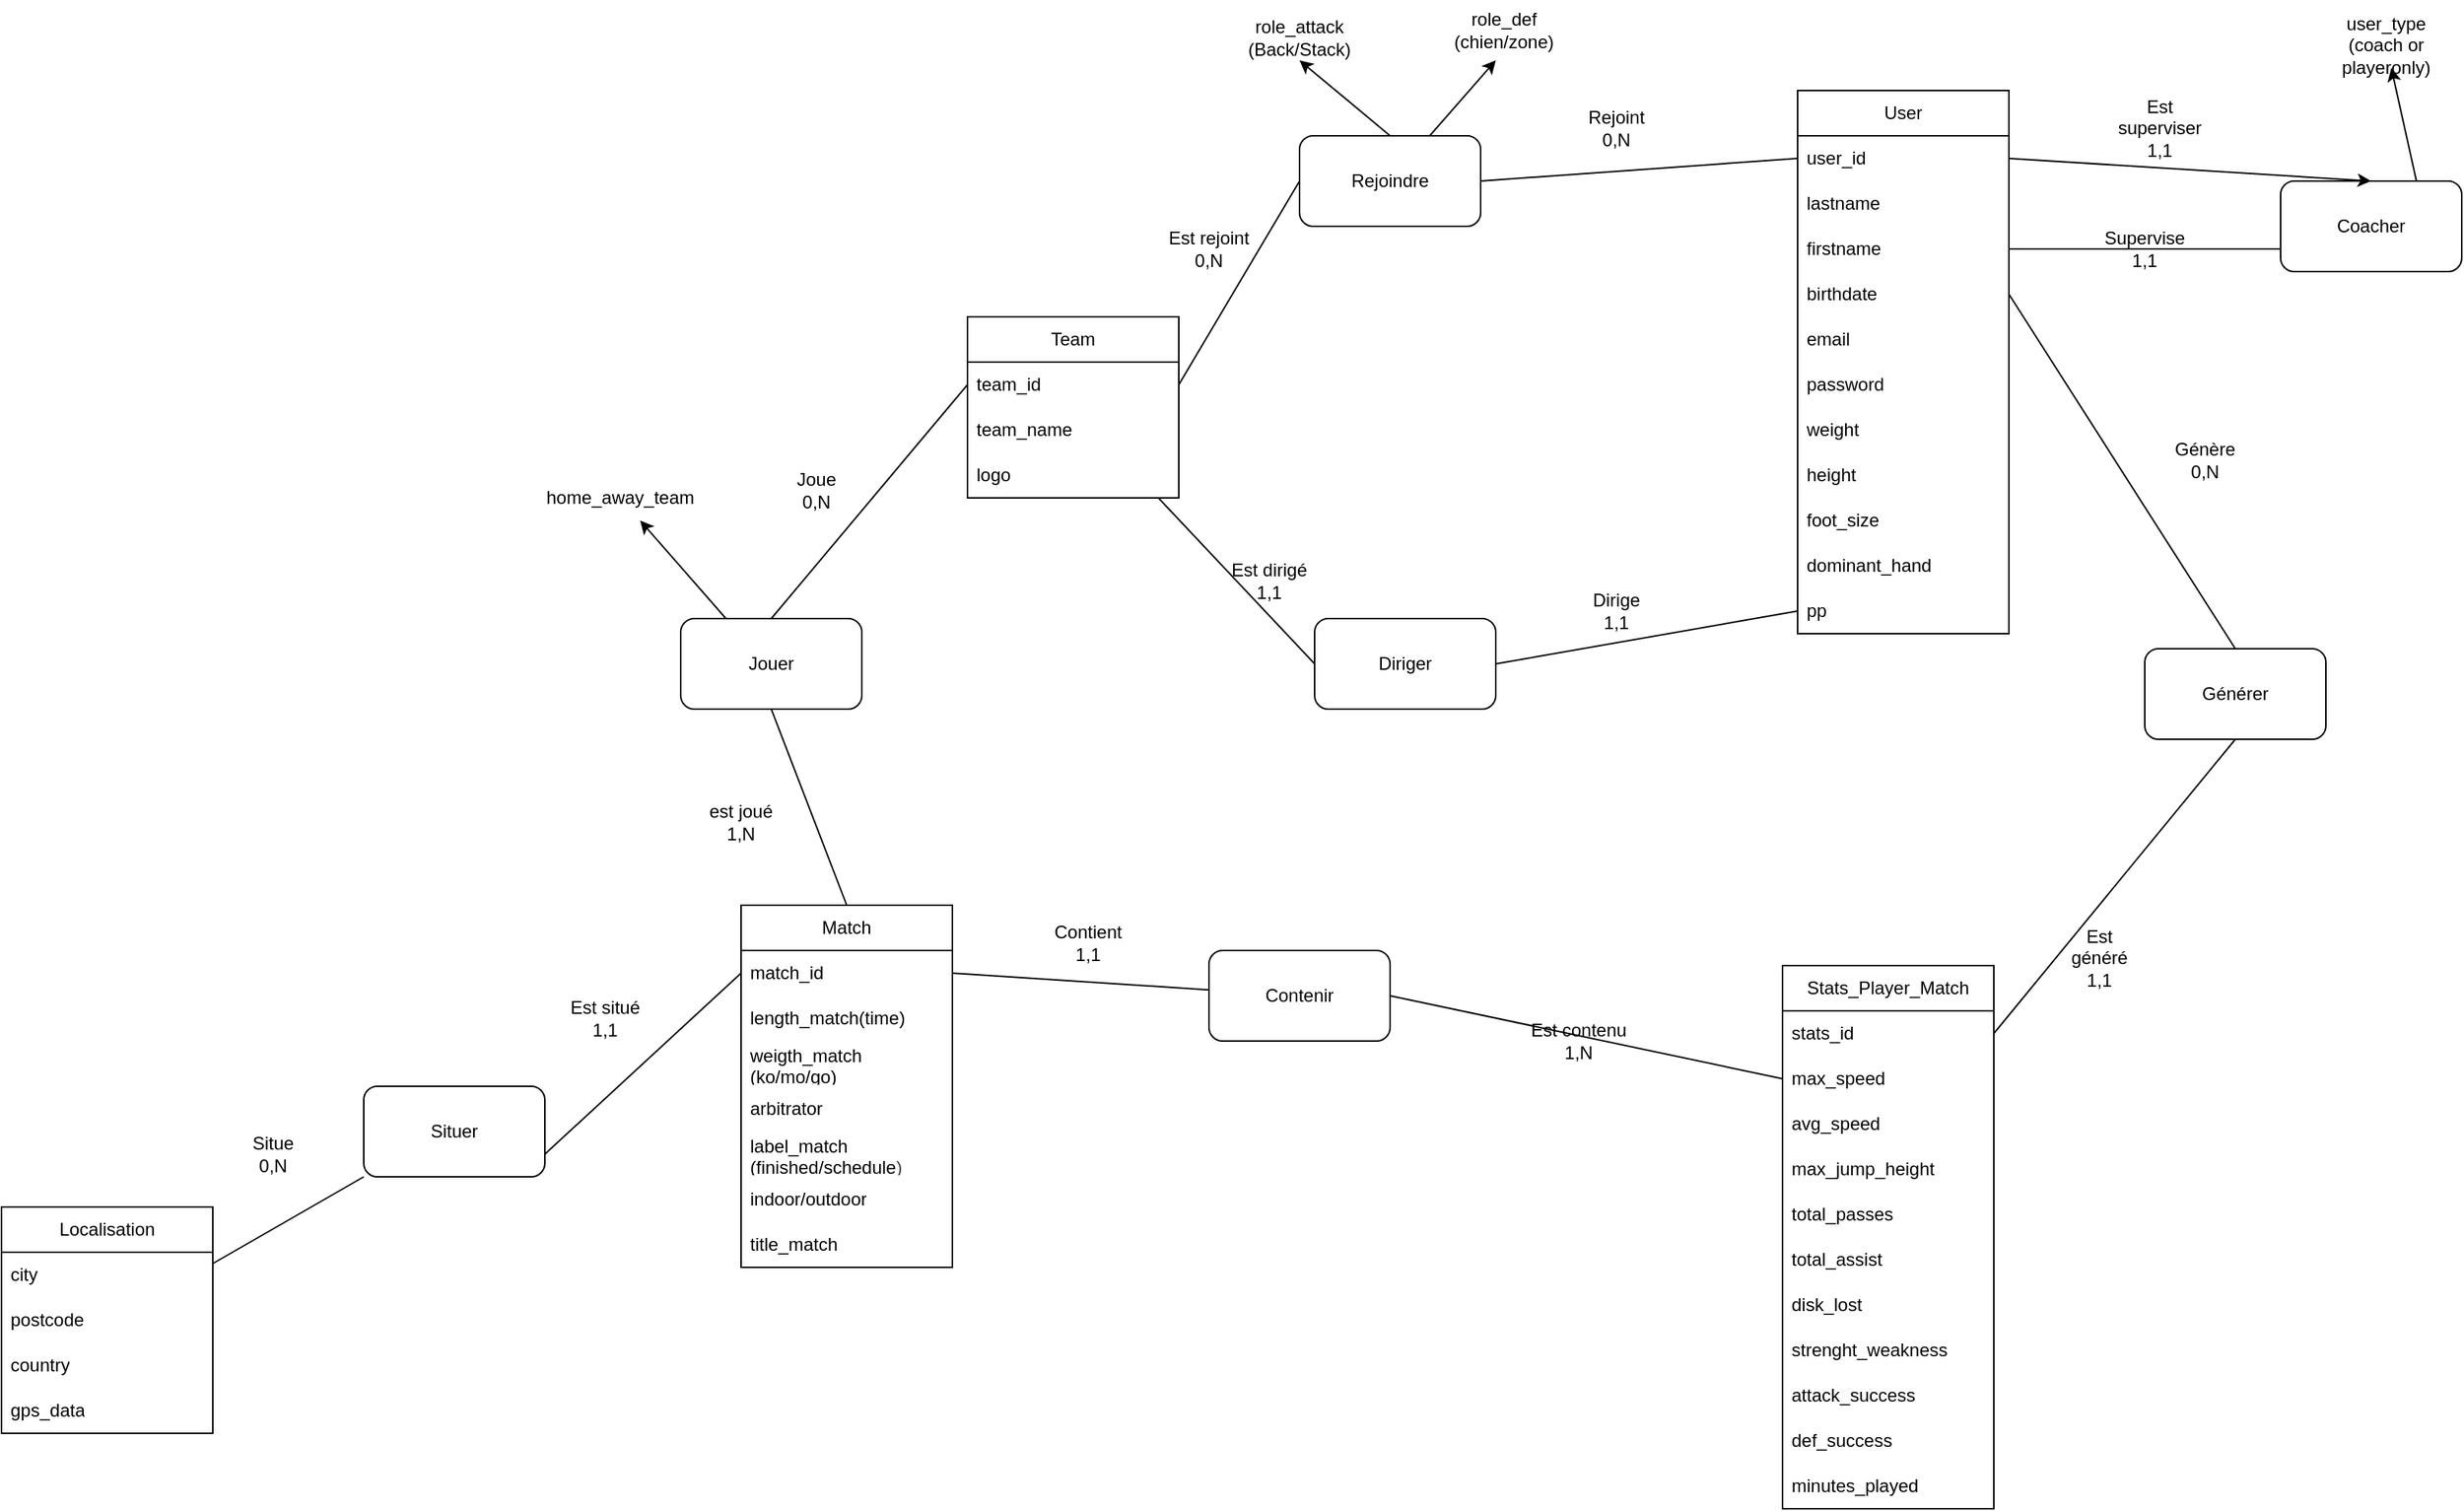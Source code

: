 <mxfile>
    <diagram id="BAqMbbVPzIPIzSqnoFR1" name="Page-1">
        <mxGraphModel dx="1514" dy="2098" grid="1" gridSize="10" guides="1" tooltips="1" connect="1" arrows="1" fold="1" page="1" pageScale="1" pageWidth="850" pageHeight="1100" math="0" shadow="0">
            <root>
                <mxCell id="0"/>
                <mxCell id="1" parent="0"/>
                <mxCell id="2" value="Stats_Player_Match" style="swimlane;fontStyle=0;childLayout=stackLayout;horizontal=1;startSize=30;horizontalStack=0;resizeParent=1;resizeParentMax=0;resizeLast=0;collapsible=1;marginBottom=0;whiteSpace=wrap;html=1;" parent="1" vertex="1">
                    <mxGeometry x="370" y="250" width="140" height="360" as="geometry"/>
                </mxCell>
                <mxCell id="119" value="stats_id" style="text;strokeColor=none;fillColor=none;align=left;verticalAlign=middle;spacingLeft=4;spacingRight=4;overflow=hidden;points=[[0,0.5],[1,0.5]];portConstraint=eastwest;rotatable=0;whiteSpace=wrap;html=1;" parent="2" vertex="1">
                    <mxGeometry y="30" width="140" height="30" as="geometry"/>
                </mxCell>
                <mxCell id="4" value="max_speed" style="text;strokeColor=none;fillColor=none;align=left;verticalAlign=middle;spacingLeft=4;spacingRight=4;overflow=hidden;points=[[0,0.5],[1,0.5]];portConstraint=eastwest;rotatable=0;whiteSpace=wrap;html=1;" parent="2" vertex="1">
                    <mxGeometry y="60" width="140" height="30" as="geometry"/>
                </mxCell>
                <mxCell id="52" value="avg_speed" style="text;strokeColor=none;fillColor=none;align=left;verticalAlign=middle;spacingLeft=4;spacingRight=4;overflow=hidden;points=[[0,0.5],[1,0.5]];portConstraint=eastwest;rotatable=0;whiteSpace=wrap;html=1;" parent="2" vertex="1">
                    <mxGeometry y="90" width="140" height="30" as="geometry"/>
                </mxCell>
                <mxCell id="5" value="max_jump_height" style="text;strokeColor=none;fillColor=none;align=left;verticalAlign=middle;spacingLeft=4;spacingRight=4;overflow=hidden;points=[[0,0.5],[1,0.5]];portConstraint=eastwest;rotatable=0;whiteSpace=wrap;html=1;" parent="2" vertex="1">
                    <mxGeometry y="120" width="140" height="30" as="geometry"/>
                </mxCell>
                <mxCell id="45" value="total_passes" style="text;strokeColor=none;fillColor=none;align=left;verticalAlign=middle;spacingLeft=4;spacingRight=4;overflow=hidden;points=[[0,0.5],[1,0.5]];portConstraint=eastwest;rotatable=0;whiteSpace=wrap;html=1;" parent="2" vertex="1">
                    <mxGeometry y="150" width="140" height="30" as="geometry"/>
                </mxCell>
                <mxCell id="44" value="total_assist" style="text;strokeColor=none;fillColor=none;align=left;verticalAlign=middle;spacingLeft=4;spacingRight=4;overflow=hidden;points=[[0,0.5],[1,0.5]];portConstraint=eastwest;rotatable=0;whiteSpace=wrap;html=1;" parent="2" vertex="1">
                    <mxGeometry y="180" width="140" height="30" as="geometry"/>
                </mxCell>
                <mxCell id="43" value="disk_lost" style="text;strokeColor=none;fillColor=none;align=left;verticalAlign=middle;spacingLeft=4;spacingRight=4;overflow=hidden;points=[[0,0.5],[1,0.5]];portConstraint=eastwest;rotatable=0;whiteSpace=wrap;html=1;" parent="2" vertex="1">
                    <mxGeometry y="210" width="140" height="30" as="geometry"/>
                </mxCell>
                <mxCell id="56" value="strenght_weakness" style="text;strokeColor=none;fillColor=none;align=left;verticalAlign=middle;spacingLeft=4;spacingRight=4;overflow=hidden;points=[[0,0.5],[1,0.5]];portConstraint=eastwest;rotatable=0;whiteSpace=wrap;html=1;" parent="2" vertex="1">
                    <mxGeometry y="240" width="140" height="30" as="geometry"/>
                </mxCell>
                <mxCell id="57" value="attack_success" style="text;strokeColor=none;fillColor=none;align=left;verticalAlign=middle;spacingLeft=4;spacingRight=4;overflow=hidden;points=[[0,0.5],[1,0.5]];portConstraint=eastwest;rotatable=0;whiteSpace=wrap;html=1;" parent="2" vertex="1">
                    <mxGeometry y="270" width="140" height="30" as="geometry"/>
                </mxCell>
                <mxCell id="128" value="def_success" style="text;strokeColor=none;fillColor=none;align=left;verticalAlign=middle;spacingLeft=4;spacingRight=4;overflow=hidden;points=[[0,0.5],[1,0.5]];portConstraint=eastwest;rotatable=0;whiteSpace=wrap;html=1;" vertex="1" parent="2">
                    <mxGeometry y="300" width="140" height="30" as="geometry"/>
                </mxCell>
                <mxCell id="127" value="minutes_played" style="text;strokeColor=none;fillColor=none;align=left;verticalAlign=middle;spacingLeft=4;spacingRight=4;overflow=hidden;points=[[0,0.5],[1,0.5]];portConstraint=eastwest;rotatable=0;whiteSpace=wrap;html=1;" vertex="1" parent="2">
                    <mxGeometry y="330" width="140" height="30" as="geometry"/>
                </mxCell>
                <mxCell id="10" value="User" style="swimlane;fontStyle=0;childLayout=stackLayout;horizontal=1;startSize=30;horizontalStack=0;resizeParent=1;resizeParentMax=0;resizeLast=0;collapsible=1;marginBottom=0;whiteSpace=wrap;html=1;" parent="1" vertex="1">
                    <mxGeometry x="380" y="-330" width="140" height="360" as="geometry"/>
                </mxCell>
                <mxCell id="11" value="user_id" style="text;strokeColor=none;fillColor=none;align=left;verticalAlign=middle;spacingLeft=4;spacingRight=4;overflow=hidden;points=[[0,0.5],[1,0.5]];portConstraint=eastwest;rotatable=0;whiteSpace=wrap;html=1;" parent="10" vertex="1">
                    <mxGeometry y="30" width="140" height="30" as="geometry"/>
                </mxCell>
                <mxCell id="12" value="lastname" style="text;strokeColor=none;fillColor=none;align=left;verticalAlign=middle;spacingLeft=4;spacingRight=4;overflow=hidden;points=[[0,0.5],[1,0.5]];portConstraint=eastwest;rotatable=0;whiteSpace=wrap;html=1;" parent="10" vertex="1">
                    <mxGeometry y="60" width="140" height="30" as="geometry"/>
                </mxCell>
                <mxCell id="13" value="firstname" style="text;strokeColor=none;fillColor=none;align=left;verticalAlign=middle;spacingLeft=4;spacingRight=4;overflow=hidden;points=[[0,0.5],[1,0.5]];portConstraint=eastwest;rotatable=0;whiteSpace=wrap;html=1;" parent="10" vertex="1">
                    <mxGeometry y="90" width="140" height="30" as="geometry"/>
                </mxCell>
                <mxCell id="31" value="birthdate" style="text;strokeColor=none;fillColor=none;align=left;verticalAlign=middle;spacingLeft=4;spacingRight=4;overflow=hidden;points=[[0,0.5],[1,0.5]];portConstraint=eastwest;rotatable=0;whiteSpace=wrap;html=1;" parent="10" vertex="1">
                    <mxGeometry y="120" width="140" height="30" as="geometry"/>
                </mxCell>
                <mxCell id="37" value="email" style="text;strokeColor=none;fillColor=none;align=left;verticalAlign=middle;spacingLeft=4;spacingRight=4;overflow=hidden;points=[[0,0.5],[1,0.5]];portConstraint=eastwest;rotatable=0;whiteSpace=wrap;html=1;" parent="10" vertex="1">
                    <mxGeometry y="150" width="140" height="30" as="geometry"/>
                </mxCell>
                <mxCell id="38" value="password" style="text;strokeColor=none;fillColor=none;align=left;verticalAlign=middle;spacingLeft=4;spacingRight=4;overflow=hidden;points=[[0,0.5],[1,0.5]];portConstraint=eastwest;rotatable=0;whiteSpace=wrap;html=1;" parent="10" vertex="1">
                    <mxGeometry y="180" width="140" height="30" as="geometry"/>
                </mxCell>
                <mxCell id="30" value="weight" style="text;strokeColor=none;fillColor=none;align=left;verticalAlign=middle;spacingLeft=4;spacingRight=4;overflow=hidden;points=[[0,0.5],[1,0.5]];portConstraint=eastwest;rotatable=0;whiteSpace=wrap;html=1;" parent="10" vertex="1">
                    <mxGeometry y="210" width="140" height="30" as="geometry"/>
                </mxCell>
                <mxCell id="32" value="height" style="text;strokeColor=none;fillColor=none;align=left;verticalAlign=middle;spacingLeft=4;spacingRight=4;overflow=hidden;points=[[0,0.5],[1,0.5]];portConstraint=eastwest;rotatable=0;whiteSpace=wrap;html=1;" parent="10" vertex="1">
                    <mxGeometry y="240" width="140" height="30" as="geometry"/>
                </mxCell>
                <mxCell id="33" value="foot_size" style="text;strokeColor=none;fillColor=none;align=left;verticalAlign=middle;spacingLeft=4;spacingRight=4;overflow=hidden;points=[[0,0.5],[1,0.5]];portConstraint=eastwest;rotatable=0;whiteSpace=wrap;html=1;" parent="10" vertex="1">
                    <mxGeometry y="270" width="140" height="30" as="geometry"/>
                </mxCell>
                <mxCell id="36" value="dominant_hand" style="text;strokeColor=none;fillColor=none;align=left;verticalAlign=middle;spacingLeft=4;spacingRight=4;overflow=hidden;points=[[0,0.5],[1,0.5]];portConstraint=eastwest;rotatable=0;whiteSpace=wrap;html=1;" parent="10" vertex="1">
                    <mxGeometry y="300" width="140" height="30" as="geometry"/>
                </mxCell>
                <mxCell id="95" value="pp" style="text;strokeColor=none;fillColor=none;align=left;verticalAlign=middle;spacingLeft=4;spacingRight=4;overflow=hidden;points=[[0,0.5],[1,0.5]];portConstraint=eastwest;rotatable=0;whiteSpace=wrap;html=1;" parent="10" vertex="1">
                    <mxGeometry y="330" width="140" height="30" as="geometry"/>
                </mxCell>
                <mxCell id="14" value="Match" style="swimlane;fontStyle=0;childLayout=stackLayout;horizontal=1;startSize=30;horizontalStack=0;resizeParent=1;resizeParentMax=0;resizeLast=0;collapsible=1;marginBottom=0;whiteSpace=wrap;html=1;" parent="1" vertex="1">
                    <mxGeometry x="-320" y="210" width="140" height="240" as="geometry"/>
                </mxCell>
                <mxCell id="15" value="match_id" style="text;strokeColor=none;fillColor=none;align=left;verticalAlign=middle;spacingLeft=4;spacingRight=4;overflow=hidden;points=[[0,0.5],[1,0.5]];portConstraint=eastwest;rotatable=0;whiteSpace=wrap;html=1;" parent="14" vertex="1">
                    <mxGeometry y="30" width="140" height="30" as="geometry"/>
                </mxCell>
                <mxCell id="16" value="length_match(time)" style="text;strokeColor=none;fillColor=none;align=left;verticalAlign=middle;spacingLeft=4;spacingRight=4;overflow=hidden;points=[[0,0.5],[1,0.5]];portConstraint=eastwest;rotatable=0;whiteSpace=wrap;html=1;" parent="14" vertex="1">
                    <mxGeometry y="60" width="140" height="30" as="geometry"/>
                </mxCell>
                <mxCell id="17" value="weigth_match (ko/mo/go)" style="text;strokeColor=none;fillColor=none;align=left;verticalAlign=middle;spacingLeft=4;spacingRight=4;overflow=hidden;points=[[0,0.5],[1,0.5]];portConstraint=eastwest;rotatable=0;whiteSpace=wrap;html=1;" parent="14" vertex="1">
                    <mxGeometry y="90" width="140" height="30" as="geometry"/>
                </mxCell>
                <mxCell id="55" value="arbitrator" style="text;strokeColor=none;fillColor=none;align=left;verticalAlign=middle;spacingLeft=4;spacingRight=4;overflow=hidden;points=[[0,0.5],[1,0.5]];portConstraint=eastwest;rotatable=0;whiteSpace=wrap;html=1;" parent="14" vertex="1">
                    <mxGeometry y="120" width="140" height="30" as="geometry"/>
                </mxCell>
                <mxCell id="84" value="label_match (finished/schedule&lt;span style=&quot;color: rgb(63, 63, 63); background-color: transparent;&quot;&gt;)&lt;/span&gt;" style="text;strokeColor=none;fillColor=none;align=left;verticalAlign=middle;spacingLeft=4;spacingRight=4;overflow=hidden;points=[[0,0.5],[1,0.5]];portConstraint=eastwest;rotatable=0;whiteSpace=wrap;html=1;" parent="14" vertex="1">
                    <mxGeometry y="150" width="140" height="30" as="geometry"/>
                </mxCell>
                <mxCell id="110" value="indoor/outdoor" style="text;strokeColor=none;fillColor=none;align=left;verticalAlign=middle;spacingLeft=4;spacingRight=4;overflow=hidden;points=[[0,0.5],[1,0.5]];portConstraint=eastwest;rotatable=0;whiteSpace=wrap;html=1;" parent="14" vertex="1">
                    <mxGeometry y="180" width="140" height="30" as="geometry"/>
                </mxCell>
                <mxCell id="113" value="title_match" style="text;strokeColor=none;fillColor=none;align=left;verticalAlign=middle;spacingLeft=4;spacingRight=4;overflow=hidden;points=[[0,0.5],[1,0.5]];portConstraint=eastwest;rotatable=0;whiteSpace=wrap;html=1;" parent="14" vertex="1">
                    <mxGeometry y="210" width="140" height="30" as="geometry"/>
                </mxCell>
                <mxCell id="46" value="Team" style="swimlane;fontStyle=0;childLayout=stackLayout;horizontal=1;startSize=30;horizontalStack=0;resizeParent=1;resizeParentMax=0;resizeLast=0;collapsible=1;marginBottom=0;whiteSpace=wrap;html=1;" parent="1" vertex="1">
                    <mxGeometry x="-170" y="-180" width="140" height="120" as="geometry"/>
                </mxCell>
                <mxCell id="47" value="team_id" style="text;strokeColor=none;fillColor=none;align=left;verticalAlign=middle;spacingLeft=4;spacingRight=4;overflow=hidden;points=[[0,0.5],[1,0.5]];portConstraint=eastwest;rotatable=0;whiteSpace=wrap;html=1;" parent="46" vertex="1">
                    <mxGeometry y="30" width="140" height="30" as="geometry"/>
                </mxCell>
                <mxCell id="48" value="team_name" style="text;strokeColor=none;fillColor=none;align=left;verticalAlign=middle;spacingLeft=4;spacingRight=4;overflow=hidden;points=[[0,0.5],[1,0.5]];portConstraint=eastwest;rotatable=0;whiteSpace=wrap;html=1;" parent="46" vertex="1">
                    <mxGeometry y="60" width="140" height="30" as="geometry"/>
                </mxCell>
                <mxCell id="49" value="logo" style="text;strokeColor=none;fillColor=none;align=left;verticalAlign=middle;spacingLeft=4;spacingRight=4;overflow=hidden;points=[[0,0.5],[1,0.5]];portConstraint=eastwest;rotatable=0;whiteSpace=wrap;html=1;" parent="46" vertex="1">
                    <mxGeometry y="90" width="140" height="30" as="geometry"/>
                </mxCell>
                <mxCell id="105" style="edgeStyle=none;html=1;exitX=0.75;exitY=0;exitDx=0;exitDy=0;" parent="1" source="58" target="106" edge="1">
                    <mxGeometry relative="1" as="geometry">
                        <mxPoint x="770" y="-360" as="targetPoint"/>
                    </mxGeometry>
                </mxCell>
                <mxCell id="58" value="Coacher" style="rounded=1;whiteSpace=wrap;html=1;" parent="1" vertex="1">
                    <mxGeometry x="700" y="-270" width="120" height="60" as="geometry"/>
                </mxCell>
                <mxCell id="61" style="edgeStyle=none;html=1;exitX=1;exitY=0.5;exitDx=0;exitDy=0;entryX=0.5;entryY=0;entryDx=0;entryDy=0;" parent="1" source="11" target="58" edge="1">
                    <mxGeometry relative="1" as="geometry"/>
                </mxCell>
                <mxCell id="62" value="Est superviser&lt;div&gt;1,1&lt;/div&gt;" style="text;html=1;align=center;verticalAlign=middle;whiteSpace=wrap;rounded=0;" parent="1" vertex="1">
                    <mxGeometry x="590" y="-320" width="60" height="30" as="geometry"/>
                </mxCell>
                <mxCell id="64" value="Supervise&lt;div&gt;1,1&lt;/div&gt;" style="text;html=1;align=center;verticalAlign=middle;whiteSpace=wrap;rounded=0;" parent="1" vertex="1">
                    <mxGeometry x="580" y="-240" width="60" height="30" as="geometry"/>
                </mxCell>
                <mxCell id="67" style="edgeStyle=none;html=1;exitX=1;exitY=0.5;exitDx=0;exitDy=0;entryX=0;entryY=0.5;entryDx=0;entryDy=0;endArrow=none;endFill=0;" parent="1" source="65" target="11" edge="1">
                    <mxGeometry relative="1" as="geometry"/>
                </mxCell>
                <mxCell id="68" style="edgeStyle=none;html=1;exitX=0;exitY=0.5;exitDx=0;exitDy=0;entryX=1;entryY=0.5;entryDx=0;entryDy=0;endArrow=none;endFill=0;" parent="1" source="65" target="47" edge="1">
                    <mxGeometry relative="1" as="geometry"/>
                </mxCell>
                <mxCell id="107" style="edgeStyle=none;html=1;exitX=0.5;exitY=0;exitDx=0;exitDy=0;" parent="1" source="65" edge="1">
                    <mxGeometry relative="1" as="geometry">
                        <mxPoint x="50" y="-350" as="targetPoint"/>
                    </mxGeometry>
                </mxCell>
                <mxCell id="120" style="edgeStyle=none;html=1;" parent="1" source="65" edge="1">
                    <mxGeometry relative="1" as="geometry">
                        <mxPoint x="180" y="-350" as="targetPoint"/>
                    </mxGeometry>
                </mxCell>
                <mxCell id="65" value="Rejoindre" style="rounded=1;whiteSpace=wrap;html=1;" parent="1" vertex="1">
                    <mxGeometry x="50" y="-300" width="120" height="60" as="geometry"/>
                </mxCell>
                <mxCell id="71" style="edgeStyle=none;html=1;exitX=1;exitY=0.5;exitDx=0;exitDy=0;entryX=0;entryY=0.5;entryDx=0;entryDy=0;endArrow=none;endFill=0;" parent="1" source="66" edge="1">
                    <mxGeometry relative="1" as="geometry">
                        <mxPoint x="380" y="15" as="targetPoint"/>
                    </mxGeometry>
                </mxCell>
                <mxCell id="104" style="edgeStyle=none;html=1;exitX=0;exitY=0.5;exitDx=0;exitDy=0;endArrow=none;endFill=0;" parent="1" source="66" target="46" edge="1">
                    <mxGeometry relative="1" as="geometry"/>
                </mxCell>
                <mxCell id="66" value="Diriger" style="rounded=1;whiteSpace=wrap;html=1;" parent="1" vertex="1">
                    <mxGeometry x="60" y="20" width="120" height="60" as="geometry"/>
                </mxCell>
                <mxCell id="72" value="&lt;div&gt;Rejoint&lt;/div&gt;0,N" style="text;html=1;align=center;verticalAlign=middle;whiteSpace=wrap;rounded=0;" parent="1" vertex="1">
                    <mxGeometry x="230" y="-320" width="60" height="30" as="geometry"/>
                </mxCell>
                <mxCell id="74" value="&lt;div&gt;Est rejoint&lt;/div&gt;0,N" style="text;html=1;align=center;verticalAlign=middle;whiteSpace=wrap;rounded=0;" parent="1" vertex="1">
                    <mxGeometry x="-40" y="-240" width="60" height="30" as="geometry"/>
                </mxCell>
                <mxCell id="75" value="&lt;div&gt;Dirige&lt;/div&gt;1,1" style="text;html=1;align=center;verticalAlign=middle;whiteSpace=wrap;rounded=0;" parent="1" vertex="1">
                    <mxGeometry x="230" width="60" height="30" as="geometry"/>
                </mxCell>
                <mxCell id="76" value="&lt;div&gt;Est dirigé&lt;/div&gt;1,1" style="text;html=1;align=center;verticalAlign=middle;whiteSpace=wrap;rounded=0;" parent="1" vertex="1">
                    <mxGeometry y="-20" width="60" height="30" as="geometry"/>
                </mxCell>
                <mxCell id="82" style="edgeStyle=none;html=1;exitX=0.5;exitY=1;exitDx=0;exitDy=0;entryX=0.5;entryY=0;entryDx=0;entryDy=0;endArrow=none;endFill=0;" parent="1" source="79" target="14" edge="1">
                    <mxGeometry relative="1" as="geometry"/>
                </mxCell>
                <mxCell id="123" style="edgeStyle=none;html=1;exitX=0.25;exitY=0;exitDx=0;exitDy=0;" edge="1" parent="1" source="79" target="124">
                    <mxGeometry relative="1" as="geometry">
                        <mxPoint x="-400" y="-60" as="targetPoint"/>
                    </mxGeometry>
                </mxCell>
                <mxCell id="79" value="Jouer" style="rounded=1;whiteSpace=wrap;html=1;" parent="1" vertex="1">
                    <mxGeometry x="-360" y="20" width="120" height="60" as="geometry"/>
                </mxCell>
                <mxCell id="80" style="edgeStyle=none;html=1;exitX=0;exitY=0.5;exitDx=0;exitDy=0;entryX=0.5;entryY=0;entryDx=0;entryDy=0;endArrow=none;endFill=0;" parent="1" source="47" target="79" edge="1">
                    <mxGeometry relative="1" as="geometry"/>
                </mxCell>
                <mxCell id="81" value="&lt;div&gt;Joue&lt;/div&gt;0,N" style="text;html=1;align=center;verticalAlign=middle;whiteSpace=wrap;rounded=0;" parent="1" vertex="1">
                    <mxGeometry x="-300" y="-80" width="60" height="30" as="geometry"/>
                </mxCell>
                <mxCell id="83" value="&lt;div&gt;est joué&lt;/div&gt;1,N" style="text;html=1;align=center;verticalAlign=middle;whiteSpace=wrap;rounded=0;" parent="1" vertex="1">
                    <mxGeometry x="-350" y="140" width="60" height="30" as="geometry"/>
                </mxCell>
                <mxCell id="109" style="edgeStyle=none;html=1;exitX=1;exitY=0.5;exitDx=0;exitDy=0;entryX=0;entryY=0.5;entryDx=0;entryDy=0;endArrow=none;endFill=0;" parent="1" source="85" target="4" edge="1">
                    <mxGeometry relative="1" as="geometry"/>
                </mxCell>
                <mxCell id="85" value="Contenir" style="rounded=1;whiteSpace=wrap;html=1;" parent="1" vertex="1">
                    <mxGeometry x="-10" y="240" width="120" height="60" as="geometry"/>
                </mxCell>
                <mxCell id="86" style="edgeStyle=none;html=1;exitX=1;exitY=0.5;exitDx=0;exitDy=0;endArrow=none;endFill=0;" parent="1" source="15" target="85" edge="1">
                    <mxGeometry relative="1" as="geometry"/>
                </mxCell>
                <mxCell id="87" value="&lt;div&gt;Contient&lt;/div&gt;1,1" style="text;html=1;align=center;verticalAlign=middle;whiteSpace=wrap;rounded=0;" parent="1" vertex="1">
                    <mxGeometry x="-120" y="220" width="60" height="30" as="geometry"/>
                </mxCell>
                <mxCell id="89" value="Est contenu&lt;div&gt;1,N&lt;/div&gt;" style="text;html=1;align=center;verticalAlign=middle;whiteSpace=wrap;rounded=0;" parent="1" vertex="1">
                    <mxGeometry x="190" y="280" width="90" height="40" as="geometry"/>
                </mxCell>
                <mxCell id="90" value="Générer" style="rounded=1;whiteSpace=wrap;html=1;" parent="1" vertex="1">
                    <mxGeometry x="610" y="40" width="120" height="60" as="geometry"/>
                </mxCell>
                <mxCell id="91" style="edgeStyle=none;html=1;exitX=1;exitY=0.5;exitDx=0;exitDy=0;entryX=0.5;entryY=0;entryDx=0;entryDy=0;endArrow=none;endFill=0;" parent="1" source="31" target="90" edge="1">
                    <mxGeometry relative="1" as="geometry"/>
                </mxCell>
                <mxCell id="92" style="edgeStyle=none;html=1;exitX=1;exitY=0.5;exitDx=0;exitDy=0;entryX=0.5;entryY=1;entryDx=0;entryDy=0;endArrow=none;endFill=0;" parent="1" target="90" edge="1">
                    <mxGeometry relative="1" as="geometry">
                        <mxPoint x="510" y="295" as="sourcePoint"/>
                    </mxGeometry>
                </mxCell>
                <mxCell id="93" value="Génère&lt;div&gt;0,N&lt;/div&gt;" style="text;html=1;align=center;verticalAlign=middle;whiteSpace=wrap;rounded=0;" parent="1" vertex="1">
                    <mxGeometry x="620" y="-100" width="60" height="30" as="geometry"/>
                </mxCell>
                <mxCell id="94" value="Est généré&lt;div&gt;1,1&lt;/div&gt;" style="text;html=1;align=center;verticalAlign=middle;whiteSpace=wrap;rounded=0;" parent="1" vertex="1">
                    <mxGeometry x="550" y="230" width="60" height="30" as="geometry"/>
                </mxCell>
                <mxCell id="96" value="Localisation" style="swimlane;fontStyle=0;childLayout=stackLayout;horizontal=1;startSize=30;horizontalStack=0;resizeParent=1;resizeParentMax=0;resizeLast=0;collapsible=1;marginBottom=0;whiteSpace=wrap;html=1;" parent="1" vertex="1">
                    <mxGeometry x="-810" y="410" width="140" height="150" as="geometry"/>
                </mxCell>
                <mxCell id="97" value="city" style="text;strokeColor=none;fillColor=none;align=left;verticalAlign=middle;spacingLeft=4;spacingRight=4;overflow=hidden;points=[[0,0.5],[1,0.5]];portConstraint=eastwest;rotatable=0;whiteSpace=wrap;html=1;" parent="96" vertex="1">
                    <mxGeometry y="30" width="140" height="30" as="geometry"/>
                </mxCell>
                <mxCell id="98" value="postcode" style="text;strokeColor=none;fillColor=none;align=left;verticalAlign=middle;spacingLeft=4;spacingRight=4;overflow=hidden;points=[[0,0.5],[1,0.5]];portConstraint=eastwest;rotatable=0;whiteSpace=wrap;html=1;" parent="96" vertex="1">
                    <mxGeometry y="60" width="140" height="30" as="geometry"/>
                </mxCell>
                <mxCell id="122" value="country" style="text;strokeColor=none;fillColor=none;align=left;verticalAlign=middle;spacingLeft=4;spacingRight=4;overflow=hidden;points=[[0,0.5],[1,0.5]];portConstraint=eastwest;rotatable=0;whiteSpace=wrap;html=1;" vertex="1" parent="96">
                    <mxGeometry y="90" width="140" height="30" as="geometry"/>
                </mxCell>
                <mxCell id="99" value="gps_data" style="text;strokeColor=none;fillColor=none;align=left;verticalAlign=middle;spacingLeft=4;spacingRight=4;overflow=hidden;points=[[0,0.5],[1,0.5]];portConstraint=eastwest;rotatable=0;whiteSpace=wrap;html=1;" parent="96" vertex="1">
                    <mxGeometry y="120" width="140" height="30" as="geometry"/>
                </mxCell>
                <mxCell id="101" style="edgeStyle=none;html=1;exitX=1;exitY=0.75;exitDx=0;exitDy=0;entryX=0;entryY=0.5;entryDx=0;entryDy=0;endArrow=none;endFill=0;" parent="1" source="100" target="15" edge="1">
                    <mxGeometry relative="1" as="geometry"/>
                </mxCell>
                <mxCell id="102" style="edgeStyle=none;html=1;exitX=0;exitY=1;exitDx=0;exitDy=0;entryX=1;entryY=0.25;entryDx=0;entryDy=0;endArrow=none;endFill=0;" parent="1" source="100" target="96" edge="1">
                    <mxGeometry relative="1" as="geometry"/>
                </mxCell>
                <mxCell id="100" value="Situer" style="rounded=1;whiteSpace=wrap;html=1;" parent="1" vertex="1">
                    <mxGeometry x="-570" y="330" width="120" height="60" as="geometry"/>
                </mxCell>
                <mxCell id="103" style="edgeStyle=none;html=1;exitX=1;exitY=0.5;exitDx=0;exitDy=0;entryX=0;entryY=0.75;entryDx=0;entryDy=0;endArrow=none;endFill=0;" parent="1" source="13" target="58" edge="1">
                    <mxGeometry relative="1" as="geometry"/>
                </mxCell>
                <mxCell id="106" value="&lt;span style=&quot;color: rgb(0, 0, 0); text-align: left;&quot;&gt;user_type (coach or playeronly)&lt;/span&gt;" style="text;html=1;align=center;verticalAlign=middle;whiteSpace=wrap;rounded=0;" parent="1" vertex="1">
                    <mxGeometry x="740" y="-375" width="60" height="30" as="geometry"/>
                </mxCell>
                <mxCell id="108" value="role_attack&lt;div&gt;(Back/Stack)&lt;/div&gt;" style="text;html=1;align=center;verticalAlign=middle;whiteSpace=wrap;rounded=0;" parent="1" vertex="1">
                    <mxGeometry x="19.995" y="-380" width="60" height="30" as="geometry"/>
                </mxCell>
                <mxCell id="111" value="&lt;div&gt;Est situé&lt;/div&gt;1,1" style="text;html=1;align=center;verticalAlign=middle;whiteSpace=wrap;rounded=0;" parent="1" vertex="1">
                    <mxGeometry x="-440" y="270" width="60" height="30" as="geometry"/>
                </mxCell>
                <mxCell id="112" value="&lt;div&gt;Situe&lt;/div&gt;0,N" style="text;html=1;align=center;verticalAlign=middle;whiteSpace=wrap;rounded=0;" parent="1" vertex="1">
                    <mxGeometry x="-660" y="360" width="60" height="30" as="geometry"/>
                </mxCell>
                <mxCell id="121" value="role_def&lt;div&gt;(chien/zone)&lt;/div&gt;" style="text;html=1;align=center;verticalAlign=middle;resizable=0;points=[];autosize=1;strokeColor=none;fillColor=none;" parent="1" vertex="1">
                    <mxGeometry x="140" y="-390" width="90" height="40" as="geometry"/>
                </mxCell>
                <mxCell id="124" value="home_away_team" style="text;html=1;align=center;verticalAlign=middle;whiteSpace=wrap;rounded=0;" vertex="1" parent="1">
                    <mxGeometry x="-430" y="-75" width="60" height="30" as="geometry"/>
                </mxCell>
            </root>
        </mxGraphModel>
    </diagram>
</mxfile>